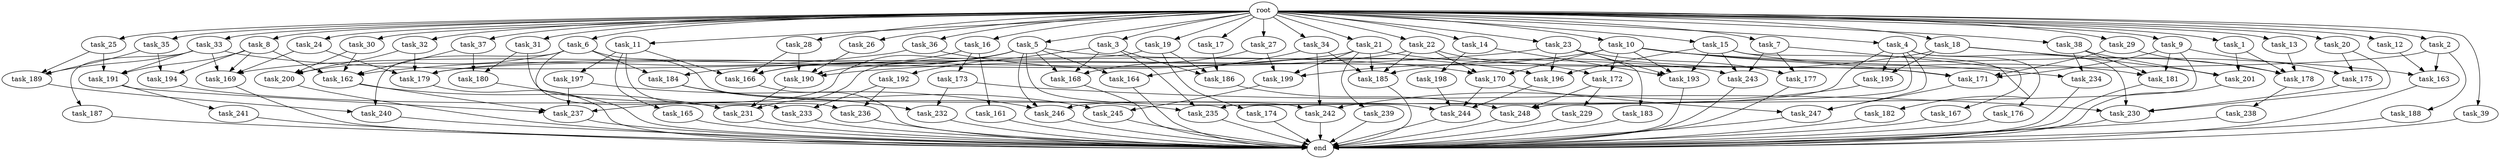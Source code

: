 digraph G {
  task_8 [size="102.400000"];
  task_239 [size="54975581388.800003"];
  task_173 [size="7730941132.800000"];
  task_17 [size="102.400000"];
  task_32 [size="102.400000"];
  task_242 [size="194132521779.200012"];
  task_35 [size="102.400000"];
  task_161 [size="7730941132.800000"];
  task_26 [size="102.400000"];
  task_15 [size="102.400000"];
  task_167 [size="13743895347.200001"];
  task_166 [size="140874927308.800018"];
  task_177 [size="55834574848.000000"];
  task_33 [size="102.400000"];
  task_186 [size="63565515980.800003"];
  task_181 [size="94489280512.000000"];
  task_231 [size="196709502156.800018"];
  task_241 [size="54975581388.800003"];
  task_233 [size="6871947673.600000"];
  task_176 [size="13743895347.200001"];
  task_13 [size="102.400000"];
  task_30 [size="102.400000"];
  task_5 [size="102.400000"];
  task_200 [size="138297946931.200012"];
  task_201 [size="194132521779.200012"];
  task_6 [size="102.400000"];
  task_184 [size="97066260889.600006"];
  task_240 [size="68719476736.000000"];
  task_22 [size="102.400000"];
  task_169 [size="126272038502.400009"];
  task_3 [size="102.400000"];
  task_179 [size="80745385164.800003"];
  task_187 [size="42090679500.800003"];
  task_164 [size="111669149696.000000"];
  task_188 [size="42090679500.800003"];
  task_236 [size="73014444032.000000"];
  task_183 [size="42090679500.800003"];
  task_234 [size="83322365542.400009"];
  task_193 [size="128849018880.000000"];
  task_16 [size="102.400000"];
  task_191 [size="80745385164.800003"];
  task_175 [size="24910810316.800003"];
  task_189 [size="76450417868.800003"];
  root [size="0.000000"];
  task_182 [size="3435973836.800000"];
  task_245 [size="38654705664.000000"];
  task_230 [size="172657685299.200012"];
  task_21 [size="102.400000"];
  task_18 [size="102.400000"];
  task_180 [size="58411555225.600006"];
  task_31 [size="102.400000"];
  task_244 [size="161490770329.600006"];
  task_9 [size="102.400000"];
  task_237 [size="180388626432.000000"];
  task_168 [size="141733920768.000000"];
  task_192 [size="13743895347.200001"];
  task_28 [size="102.400000"];
  task_174 [size="42090679500.800003"];
  task_247 [size="141733920768.000000"];
  task_29 [size="102.400000"];
  task_185 [size="197568495616.000000"];
  task_34 [size="102.400000"];
  task_10 [size="102.400000"];
  task_163 [size="59270548684.800003"];
  task_178 [size="186401580646.400024"];
  task_194 [size="11166914969.600000"];
  task_2 [size="102.400000"];
  task_171 [size="121118077747.200012"];
  end [size="0.000000"];
  task_7 [size="102.400000"];
  task_197 [size="69578470195.199997"];
  task_38 [size="102.400000"];
  task_39 [size="102.400000"];
  task_14 [size="102.400000"];
  task_24 [size="102.400000"];
  task_198 [size="69578470195.199997"];
  task_195 [size="83322365542.400009"];
  task_243 [size="59270548684.800003"];
  task_19 [size="102.400000"];
  task_36 [size="102.400000"];
  task_196 [size="131425999257.600006"];
  task_170 [size="59270548684.800003"];
  task_25 [size="102.400000"];
  task_4 [size="102.400000"];
  task_235 [size="90194313216.000000"];
  task_27 [size="102.400000"];
  task_12 [size="102.400000"];
  task_232 [size="77309411328.000000"];
  task_20 [size="102.400000"];
  task_229 [size="13743895347.200001"];
  task_23 [size="102.400000"];
  task_37 [size="102.400000"];
  task_165 [size="69578470195.199997"];
  task_1 [size="102.400000"];
  task_11 [size="102.400000"];
  task_190 [size="113387136614.400009"];
  task_172 [size="17179869184.000000"];
  task_246 [size="125413045043.200012"];
  task_162 [size="218184338636.800018"];
  task_199 [size="154618822656.000000"];
  task_238 [size="13743895347.200001"];
  task_248 [size="30923764531.200001"];

  task_8 -> task_191 [size="75497472.000000"];
  task_8 -> task_194 [size="75497472.000000"];
  task_8 -> task_162 [size="75497472.000000"];
  task_8 -> task_169 [size="75497472.000000"];
  task_239 -> end [size="1.000000"];
  task_173 -> task_230 [size="679477248.000000"];
  task_173 -> task_232 [size="679477248.000000"];
  task_17 -> task_186 [size="75497472.000000"];
  task_32 -> task_179 [size="134217728.000000"];
  task_32 -> task_200 [size="134217728.000000"];
  task_242 -> end [size="1.000000"];
  task_35 -> task_194 [size="33554432.000000"];
  task_35 -> task_189 [size="33554432.000000"];
  task_161 -> end [size="1.000000"];
  task_26 -> task_190 [size="75497472.000000"];
  task_15 -> task_181 [size="33554432.000000"];
  task_15 -> task_193 [size="33554432.000000"];
  task_15 -> task_182 [size="33554432.000000"];
  task_15 -> task_243 [size="33554432.000000"];
  task_15 -> task_196 [size="33554432.000000"];
  task_167 -> end [size="1.000000"];
  task_166 -> end [size="1.000000"];
  task_177 -> end [size="1.000000"];
  task_33 -> task_191 [size="411041792.000000"];
  task_33 -> task_189 [size="411041792.000000"];
  task_33 -> task_170 [size="411041792.000000"];
  task_33 -> task_169 [size="411041792.000000"];
  task_33 -> task_187 [size="411041792.000000"];
  task_186 -> task_248 [size="33554432.000000"];
  task_181 -> end [size="1.000000"];
  task_231 -> end [size="1.000000"];
  task_241 -> end [size="1.000000"];
  task_233 -> end [size="1.000000"];
  task_176 -> end [size="1.000000"];
  task_13 -> task_178 [size="301989888.000000"];
  task_30 -> task_162 [size="679477248.000000"];
  task_30 -> task_200 [size="679477248.000000"];
  task_5 -> task_190 [size="411041792.000000"];
  task_5 -> task_237 [size="411041792.000000"];
  task_5 -> task_246 [size="411041792.000000"];
  task_5 -> task_164 [size="411041792.000000"];
  task_5 -> task_168 [size="411041792.000000"];
  task_5 -> task_184 [size="411041792.000000"];
  task_5 -> task_166 [size="411041792.000000"];
  task_5 -> task_243 [size="411041792.000000"];
  task_5 -> task_244 [size="411041792.000000"];
  task_200 -> end [size="1.000000"];
  task_201 -> end [size="1.000000"];
  task_6 -> task_242 [size="536870912.000000"];
  task_6 -> task_184 [size="536870912.000000"];
  task_6 -> task_231 [size="536870912.000000"];
  task_6 -> task_240 [size="536870912.000000"];
  task_6 -> task_200 [size="536870912.000000"];
  task_184 -> task_245 [size="75497472.000000"];
  task_184 -> task_232 [size="75497472.000000"];
  task_240 -> end [size="1.000000"];
  task_22 -> task_185 [size="33554432.000000"];
  task_22 -> task_172 [size="33554432.000000"];
  task_22 -> task_170 [size="33554432.000000"];
  task_22 -> task_179 [size="33554432.000000"];
  task_169 -> end [size="1.000000"];
  task_3 -> task_235 [size="134217728.000000"];
  task_3 -> task_186 [size="134217728.000000"];
  task_3 -> task_168 [size="134217728.000000"];
  task_3 -> task_192 [size="134217728.000000"];
  task_179 -> end [size="1.000000"];
  task_187 -> end [size="1.000000"];
  task_164 -> end [size="1.000000"];
  task_188 -> end [size="1.000000"];
  task_236 -> end [size="1.000000"];
  task_183 -> end [size="1.000000"];
  task_234 -> end [size="1.000000"];
  task_193 -> end [size="1.000000"];
  task_16 -> task_161 [size="75497472.000000"];
  task_16 -> task_166 [size="75497472.000000"];
  task_16 -> task_173 [size="75497472.000000"];
  task_191 -> task_237 [size="536870912.000000"];
  task_191 -> task_241 [size="536870912.000000"];
  task_175 -> task_230 [size="838860800.000000"];
  task_189 -> task_240 [size="134217728.000000"];
  root -> task_8 [size="1.000000"];
  root -> task_14 [size="1.000000"];
  root -> task_24 [size="1.000000"];
  root -> task_13 [size="1.000000"];
  root -> task_33 [size="1.000000"];
  root -> task_12 [size="1.000000"];
  root -> task_21 [size="1.000000"];
  root -> task_18 [size="1.000000"];
  root -> task_22 [size="1.000000"];
  root -> task_31 [size="1.000000"];
  root -> task_9 [size="1.000000"];
  root -> task_5 [size="1.000000"];
  root -> task_36 [size="1.000000"];
  root -> task_32 [size="1.000000"];
  root -> task_26 [size="1.000000"];
  root -> task_15 [size="1.000000"];
  root -> task_6 [size="1.000000"];
  root -> task_4 [size="1.000000"];
  root -> task_25 [size="1.000000"];
  root -> task_30 [size="1.000000"];
  root -> task_34 [size="1.000000"];
  root -> task_3 [size="1.000000"];
  root -> task_19 [size="1.000000"];
  root -> task_10 [size="1.000000"];
  root -> task_23 [size="1.000000"];
  root -> task_37 [size="1.000000"];
  root -> task_39 [size="1.000000"];
  root -> task_1 [size="1.000000"];
  root -> task_11 [size="1.000000"];
  root -> task_17 [size="1.000000"];
  root -> task_2 [size="1.000000"];
  root -> task_29 [size="1.000000"];
  root -> task_20 [size="1.000000"];
  root -> task_35 [size="1.000000"];
  root -> task_7 [size="1.000000"];
  root -> task_27 [size="1.000000"];
  root -> task_38 [size="1.000000"];
  root -> task_28 [size="1.000000"];
  root -> task_16 [size="1.000000"];
  task_182 -> end [size="1.000000"];
  task_245 -> end [size="1.000000"];
  task_230 -> end [size="1.000000"];
  task_21 -> task_185 [size="536870912.000000"];
  task_21 -> task_239 [size="536870912.000000"];
  task_21 -> task_169 [size="536870912.000000"];
  task_21 -> task_199 [size="536870912.000000"];
  task_21 -> task_171 [size="536870912.000000"];
  task_18 -> task_185 [size="679477248.000000"];
  task_18 -> task_201 [size="679477248.000000"];
  task_18 -> task_195 [size="679477248.000000"];
  task_18 -> task_178 [size="679477248.000000"];
  task_180 -> end [size="1.000000"];
  task_31 -> task_233 [size="33554432.000000"];
  task_31 -> task_180 [size="33554432.000000"];
  task_244 -> end [size="1.000000"];
  task_9 -> task_181 [size="209715200.000000"];
  task_9 -> task_175 [size="209715200.000000"];
  task_9 -> task_171 [size="209715200.000000"];
  task_9 -> task_235 [size="209715200.000000"];
  task_237 -> end [size="1.000000"];
  task_168 -> end [size="1.000000"];
  task_192 -> task_236 [size="33554432.000000"];
  task_192 -> task_233 [size="33554432.000000"];
  task_28 -> task_190 [size="209715200.000000"];
  task_28 -> task_166 [size="209715200.000000"];
  task_174 -> end [size="1.000000"];
  task_247 -> end [size="1.000000"];
  task_29 -> task_178 [size="301989888.000000"];
  task_29 -> task_171 [size="301989888.000000"];
  task_185 -> end [size="1.000000"];
  task_34 -> task_185 [size="679477248.000000"];
  task_34 -> task_242 [size="679477248.000000"];
  task_34 -> task_164 [size="679477248.000000"];
  task_10 -> task_172 [size="134217728.000000"];
  task_10 -> task_234 [size="134217728.000000"];
  task_10 -> task_163 [size="134217728.000000"];
  task_10 -> task_170 [size="134217728.000000"];
  task_10 -> task_199 [size="134217728.000000"];
  task_10 -> task_171 [size="134217728.000000"];
  task_10 -> task_193 [size="134217728.000000"];
  task_163 -> end [size="1.000000"];
  task_178 -> task_238 [size="134217728.000000"];
  task_194 -> task_235 [size="536870912.000000"];
  task_2 -> task_188 [size="411041792.000000"];
  task_2 -> task_179 [size="411041792.000000"];
  task_2 -> task_163 [size="411041792.000000"];
  task_171 -> task_247 [size="838860800.000000"];
  task_7 -> task_167 [size="134217728.000000"];
  task_7 -> task_177 [size="134217728.000000"];
  task_7 -> task_243 [size="134217728.000000"];
  task_197 -> task_237 [size="679477248.000000"];
  task_197 -> task_246 [size="679477248.000000"];
  task_38 -> task_181 [size="679477248.000000"];
  task_38 -> task_234 [size="679477248.000000"];
  task_38 -> task_201 [size="679477248.000000"];
  task_39 -> end [size="1.000000"];
  task_14 -> task_198 [size="679477248.000000"];
  task_14 -> task_193 [size="679477248.000000"];
  task_24 -> task_169 [size="209715200.000000"];
  task_24 -> task_179 [size="209715200.000000"];
  task_198 -> task_244 [size="75497472.000000"];
  task_195 -> task_242 [size="679477248.000000"];
  task_243 -> end [size="1.000000"];
  task_19 -> task_231 [size="411041792.000000"];
  task_19 -> task_174 [size="411041792.000000"];
  task_19 -> task_186 [size="411041792.000000"];
  task_36 -> task_196 [size="838860800.000000"];
  task_36 -> task_162 [size="838860800.000000"];
  task_196 -> task_244 [size="679477248.000000"];
  task_170 -> task_247 [size="411041792.000000"];
  task_170 -> task_244 [size="411041792.000000"];
  task_25 -> task_191 [size="301989888.000000"];
  task_25 -> task_189 [size="301989888.000000"];
  task_4 -> task_176 [size="134217728.000000"];
  task_4 -> task_246 [size="134217728.000000"];
  task_4 -> task_195 [size="134217728.000000"];
  task_4 -> task_230 [size="134217728.000000"];
  task_4 -> task_247 [size="134217728.000000"];
  task_4 -> task_248 [size="134217728.000000"];
  task_235 -> end [size="1.000000"];
  task_27 -> task_199 [size="838860800.000000"];
  task_27 -> task_168 [size="838860800.000000"];
  task_12 -> task_163 [size="33554432.000000"];
  task_232 -> end [size="1.000000"];
  task_20 -> task_175 [size="33554432.000000"];
  task_20 -> task_230 [size="33554432.000000"];
  task_229 -> end [size="1.000000"];
  task_23 -> task_190 [size="411041792.000000"];
  task_23 -> task_196 [size="411041792.000000"];
  task_23 -> task_183 [size="411041792.000000"];
  task_23 -> task_177 [size="411041792.000000"];
  task_23 -> task_193 [size="411041792.000000"];
  task_37 -> task_162 [size="536870912.000000"];
  task_37 -> task_180 [size="536870912.000000"];
  task_165 -> end [size="1.000000"];
  task_1 -> task_201 [size="536870912.000000"];
  task_1 -> task_178 [size="536870912.000000"];
  task_11 -> task_236 [size="679477248.000000"];
  task_11 -> task_197 [size="679477248.000000"];
  task_11 -> task_166 [size="679477248.000000"];
  task_11 -> task_165 [size="679477248.000000"];
  task_190 -> task_231 [size="838860800.000000"];
  task_172 -> task_229 [size="134217728.000000"];
  task_172 -> task_248 [size="134217728.000000"];
  task_246 -> end [size="1.000000"];
  task_162 -> task_231 [size="134217728.000000"];
  task_162 -> task_237 [size="134217728.000000"];
  task_199 -> task_245 [size="301989888.000000"];
  task_238 -> end [size="1.000000"];
  task_248 -> end [size="1.000000"];
}
